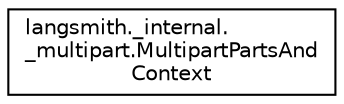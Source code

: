 digraph "Graphical Class Hierarchy"
{
 // LATEX_PDF_SIZE
  edge [fontname="Helvetica",fontsize="10",labelfontname="Helvetica",labelfontsize="10"];
  node [fontname="Helvetica",fontsize="10",shape=record];
  rankdir="LR";
  Node0 [label="langsmith._internal.\l_multipart.MultipartPartsAnd\lContext",height=0.2,width=0.4,color="black", fillcolor="white", style="filled",URL="$classlangsmith_1_1__internal_1_1__multipart_1_1MultipartPartsAndContext.html",tooltip=" "];
}
